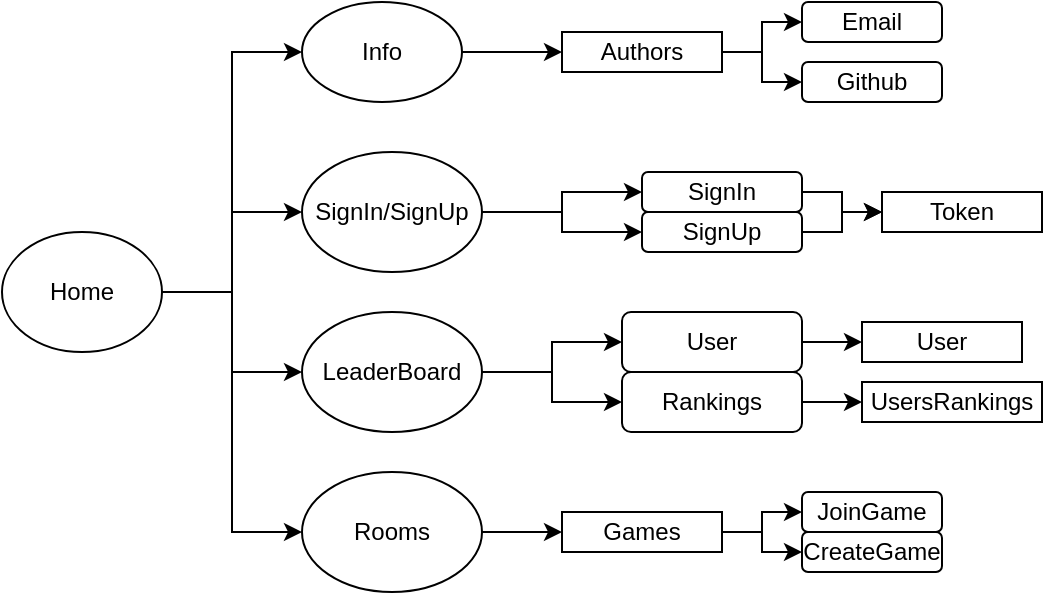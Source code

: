 <mxfile version="20.5.1" type="device"><diagram id="npVeX_lWbC9HZ_84yo1Y" name="Página-1"><mxGraphModel dx="786" dy="489" grid="1" gridSize="10" guides="1" tooltips="1" connect="1" arrows="1" fold="1" page="1" pageScale="1" pageWidth="827" pageHeight="1169" math="0" shadow="0"><root><mxCell id="0"/><mxCell id="1" parent="0"/><mxCell id="TF4LgL1WJyQUYn6JPNLl-6" style="edgeStyle=orthogonalEdgeStyle;rounded=0;orthogonalLoop=1;jettySize=auto;html=1;" edge="1" parent="1" source="TF4LgL1WJyQUYn6JPNLl-1" target="TF4LgL1WJyQUYn6JPNLl-3"><mxGeometry relative="1" as="geometry"/></mxCell><mxCell id="TF4LgL1WJyQUYn6JPNLl-7" style="edgeStyle=orthogonalEdgeStyle;rounded=0;orthogonalLoop=1;jettySize=auto;html=1;entryX=0;entryY=0.5;entryDx=0;entryDy=0;" edge="1" parent="1" source="TF4LgL1WJyQUYn6JPNLl-1" target="TF4LgL1WJyQUYn6JPNLl-2"><mxGeometry relative="1" as="geometry"/></mxCell><mxCell id="TF4LgL1WJyQUYn6JPNLl-8" style="edgeStyle=orthogonalEdgeStyle;rounded=0;orthogonalLoop=1;jettySize=auto;html=1;entryX=0;entryY=0.5;entryDx=0;entryDy=0;" edge="1" parent="1" source="TF4LgL1WJyQUYn6JPNLl-1" target="TF4LgL1WJyQUYn6JPNLl-4"><mxGeometry relative="1" as="geometry"/></mxCell><mxCell id="TF4LgL1WJyQUYn6JPNLl-25" style="edgeStyle=orthogonalEdgeStyle;rounded=0;orthogonalLoop=1;jettySize=auto;html=1;entryX=0;entryY=0.5;entryDx=0;entryDy=0;" edge="1" parent="1" source="TF4LgL1WJyQUYn6JPNLl-1" target="TF4LgL1WJyQUYn6JPNLl-22"><mxGeometry relative="1" as="geometry"/></mxCell><mxCell id="TF4LgL1WJyQUYn6JPNLl-1" value="Home" style="ellipse;whiteSpace=wrap;html=1;" vertex="1" parent="1"><mxGeometry x="210" y="290" width="80" height="60" as="geometry"/></mxCell><mxCell id="TF4LgL1WJyQUYn6JPNLl-17" style="edgeStyle=orthogonalEdgeStyle;rounded=0;orthogonalLoop=1;jettySize=auto;html=1;entryX=0;entryY=0.5;entryDx=0;entryDy=0;" edge="1" parent="1" source="TF4LgL1WJyQUYn6JPNLl-2" target="TF4LgL1WJyQUYn6JPNLl-14"><mxGeometry relative="1" as="geometry"/></mxCell><mxCell id="TF4LgL1WJyQUYn6JPNLl-2" value="Info" style="ellipse;whiteSpace=wrap;html=1;" vertex="1" parent="1"><mxGeometry x="360" y="175" width="80" height="50" as="geometry"/></mxCell><mxCell id="TF4LgL1WJyQUYn6JPNLl-12" style="edgeStyle=orthogonalEdgeStyle;rounded=0;orthogonalLoop=1;jettySize=auto;html=1;entryX=0;entryY=0.5;entryDx=0;entryDy=0;" edge="1" parent="1" source="TF4LgL1WJyQUYn6JPNLl-3" target="TF4LgL1WJyQUYn6JPNLl-10"><mxGeometry relative="1" as="geometry"/></mxCell><mxCell id="TF4LgL1WJyQUYn6JPNLl-13" style="edgeStyle=orthogonalEdgeStyle;rounded=0;orthogonalLoop=1;jettySize=auto;html=1;entryX=0;entryY=0.5;entryDx=0;entryDy=0;" edge="1" parent="1" source="TF4LgL1WJyQUYn6JPNLl-3" target="TF4LgL1WJyQUYn6JPNLl-11"><mxGeometry relative="1" as="geometry"/></mxCell><mxCell id="TF4LgL1WJyQUYn6JPNLl-3" value="SignIn/SignUp" style="ellipse;whiteSpace=wrap;html=1;" vertex="1" parent="1"><mxGeometry x="360" y="250" width="90" height="60" as="geometry"/></mxCell><mxCell id="TF4LgL1WJyQUYn6JPNLl-9" style="edgeStyle=orthogonalEdgeStyle;rounded=0;orthogonalLoop=1;jettySize=auto;html=1;entryX=0;entryY=0.5;entryDx=0;entryDy=0;" edge="1" parent="1" source="TF4LgL1WJyQUYn6JPNLl-4" target="TF4LgL1WJyQUYn6JPNLl-29"><mxGeometry relative="1" as="geometry"><mxPoint x="510" y="440" as="targetPoint"/></mxGeometry></mxCell><mxCell id="TF4LgL1WJyQUYn6JPNLl-4" value="Rooms" style="ellipse;whiteSpace=wrap;html=1;" vertex="1" parent="1"><mxGeometry x="360" y="410" width="90" height="60" as="geometry"/></mxCell><mxCell id="TF4LgL1WJyQUYn6JPNLl-35" style="edgeStyle=orthogonalEdgeStyle;rounded=0;orthogonalLoop=1;jettySize=auto;html=1;" edge="1" parent="1" source="TF4LgL1WJyQUYn6JPNLl-10" target="TF4LgL1WJyQUYn6JPNLl-34"><mxGeometry relative="1" as="geometry"/></mxCell><mxCell id="TF4LgL1WJyQUYn6JPNLl-10" value="SignIn" style="rounded=1;whiteSpace=wrap;html=1;" vertex="1" parent="1"><mxGeometry x="530" y="260" width="80" height="20" as="geometry"/></mxCell><mxCell id="TF4LgL1WJyQUYn6JPNLl-36" style="edgeStyle=orthogonalEdgeStyle;rounded=0;orthogonalLoop=1;jettySize=auto;html=1;entryX=0;entryY=0.5;entryDx=0;entryDy=0;" edge="1" parent="1" source="TF4LgL1WJyQUYn6JPNLl-11" target="TF4LgL1WJyQUYn6JPNLl-34"><mxGeometry relative="1" as="geometry"/></mxCell><mxCell id="TF4LgL1WJyQUYn6JPNLl-11" value="SignUp" style="rounded=1;whiteSpace=wrap;html=1;" vertex="1" parent="1"><mxGeometry x="530" y="280" width="80" height="20" as="geometry"/></mxCell><mxCell id="TF4LgL1WJyQUYn6JPNLl-18" style="edgeStyle=orthogonalEdgeStyle;rounded=0;orthogonalLoop=1;jettySize=auto;html=1;entryX=0;entryY=0.5;entryDx=0;entryDy=0;" edge="1" parent="1" source="TF4LgL1WJyQUYn6JPNLl-14" target="TF4LgL1WJyQUYn6JPNLl-16"><mxGeometry relative="1" as="geometry"/></mxCell><mxCell id="TF4LgL1WJyQUYn6JPNLl-19" style="edgeStyle=orthogonalEdgeStyle;rounded=0;orthogonalLoop=1;jettySize=auto;html=1;entryX=0;entryY=0.5;entryDx=0;entryDy=0;" edge="1" parent="1" source="TF4LgL1WJyQUYn6JPNLl-14" target="TF4LgL1WJyQUYn6JPNLl-15"><mxGeometry relative="1" as="geometry"/></mxCell><mxCell id="TF4LgL1WJyQUYn6JPNLl-14" value="Authors" style="rounded=0;whiteSpace=wrap;html=1;" vertex="1" parent="1"><mxGeometry x="490" y="190" width="80" height="20" as="geometry"/></mxCell><mxCell id="TF4LgL1WJyQUYn6JPNLl-15" value="Github" style="rounded=1;whiteSpace=wrap;html=1;" vertex="1" parent="1"><mxGeometry x="610" y="205" width="70" height="20" as="geometry"/></mxCell><mxCell id="TF4LgL1WJyQUYn6JPNLl-16" value="Email" style="rounded=1;whiteSpace=wrap;html=1;" vertex="1" parent="1"><mxGeometry x="610" y="175" width="70" height="20" as="geometry"/></mxCell><mxCell id="TF4LgL1WJyQUYn6JPNLl-20" style="edgeStyle=orthogonalEdgeStyle;rounded=0;orthogonalLoop=1;jettySize=auto;html=1;entryX=0;entryY=0.5;entryDx=0;entryDy=0;" edge="1" parent="1" source="TF4LgL1WJyQUYn6JPNLl-22" target="TF4LgL1WJyQUYn6JPNLl-23"><mxGeometry relative="1" as="geometry"/></mxCell><mxCell id="TF4LgL1WJyQUYn6JPNLl-21" style="edgeStyle=orthogonalEdgeStyle;rounded=0;orthogonalLoop=1;jettySize=auto;html=1;entryX=0;entryY=0.5;entryDx=0;entryDy=0;" edge="1" parent="1" source="TF4LgL1WJyQUYn6JPNLl-22" target="TF4LgL1WJyQUYn6JPNLl-24"><mxGeometry relative="1" as="geometry"/></mxCell><mxCell id="TF4LgL1WJyQUYn6JPNLl-22" value="LeaderBoard" style="ellipse;whiteSpace=wrap;html=1;" vertex="1" parent="1"><mxGeometry x="360" y="330" width="90" height="60" as="geometry"/></mxCell><mxCell id="TF4LgL1WJyQUYn6JPNLl-37" style="edgeStyle=orthogonalEdgeStyle;rounded=0;orthogonalLoop=1;jettySize=auto;html=1;" edge="1" parent="1" source="TF4LgL1WJyQUYn6JPNLl-23" target="TF4LgL1WJyQUYn6JPNLl-32"><mxGeometry relative="1" as="geometry"/></mxCell><mxCell id="TF4LgL1WJyQUYn6JPNLl-23" value="User" style="rounded=1;whiteSpace=wrap;html=1;" vertex="1" parent="1"><mxGeometry x="520" y="330" width="90" height="30" as="geometry"/></mxCell><mxCell id="TF4LgL1WJyQUYn6JPNLl-38" style="edgeStyle=orthogonalEdgeStyle;rounded=0;orthogonalLoop=1;jettySize=auto;html=1;entryX=0;entryY=0.5;entryDx=0;entryDy=0;" edge="1" parent="1" source="TF4LgL1WJyQUYn6JPNLl-24" target="TF4LgL1WJyQUYn6JPNLl-33"><mxGeometry relative="1" as="geometry"/></mxCell><mxCell id="TF4LgL1WJyQUYn6JPNLl-24" value="Rankings" style="rounded=1;whiteSpace=wrap;html=1;" vertex="1" parent="1"><mxGeometry x="520" y="360" width="90" height="30" as="geometry"/></mxCell><mxCell id="TF4LgL1WJyQUYn6JPNLl-27" style="edgeStyle=orthogonalEdgeStyle;rounded=0;orthogonalLoop=1;jettySize=auto;html=1;entryX=0;entryY=0.5;entryDx=0;entryDy=0;" edge="1" parent="1" source="TF4LgL1WJyQUYn6JPNLl-29" target="TF4LgL1WJyQUYn6JPNLl-31"><mxGeometry relative="1" as="geometry"/></mxCell><mxCell id="TF4LgL1WJyQUYn6JPNLl-40" style="edgeStyle=orthogonalEdgeStyle;rounded=0;orthogonalLoop=1;jettySize=auto;html=1;entryX=0;entryY=0.5;entryDx=0;entryDy=0;" edge="1" parent="1" source="TF4LgL1WJyQUYn6JPNLl-29" target="TF4LgL1WJyQUYn6JPNLl-39"><mxGeometry relative="1" as="geometry"/></mxCell><mxCell id="TF4LgL1WJyQUYn6JPNLl-29" value="Games" style="rounded=0;whiteSpace=wrap;html=1;" vertex="1" parent="1"><mxGeometry x="490" y="430" width="80" height="20" as="geometry"/></mxCell><mxCell id="TF4LgL1WJyQUYn6JPNLl-31" value="JoinGame" style="rounded=1;whiteSpace=wrap;html=1;" vertex="1" parent="1"><mxGeometry x="610" y="420" width="70" height="20" as="geometry"/></mxCell><mxCell id="TF4LgL1WJyQUYn6JPNLl-32" value="User" style="rounded=0;whiteSpace=wrap;html=1;" vertex="1" parent="1"><mxGeometry x="640" y="335" width="80" height="20" as="geometry"/></mxCell><mxCell id="TF4LgL1WJyQUYn6JPNLl-33" value="UsersRankings" style="rounded=0;whiteSpace=wrap;html=1;" vertex="1" parent="1"><mxGeometry x="640" y="365" width="90" height="20" as="geometry"/></mxCell><mxCell id="TF4LgL1WJyQUYn6JPNLl-34" value="Token" style="rounded=0;whiteSpace=wrap;html=1;" vertex="1" parent="1"><mxGeometry x="650" y="270" width="80" height="20" as="geometry"/></mxCell><mxCell id="TF4LgL1WJyQUYn6JPNLl-39" value="CreateGame" style="rounded=1;whiteSpace=wrap;html=1;" vertex="1" parent="1"><mxGeometry x="610" y="440" width="70" height="20" as="geometry"/></mxCell></root></mxGraphModel></diagram></mxfile>